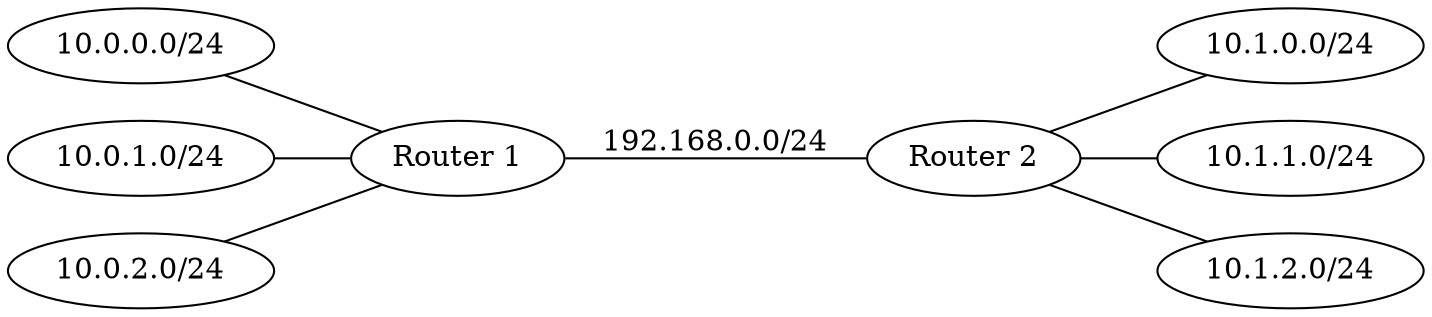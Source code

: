 digraph {
	rankdir=LR
	edge [ dir="none" ]
	anet10 [ label="10.0.0.0/24" ]
	anet11 [ label="10.0.1.0/24" ]
	anet12 [ label="10.0.2.0/24" ]
	anet20 [ label="10.1.0.0/24" ]
	anet21 [ label="10.1.1.0/24" ]
	anet22 [ label="10.1.2.0/24" ]
	arouter1 [ label="Router 1" ]
	arouter2 [ label="Router 2" ]
	anet10 -> arouter1
	anet11 -> arouter1
	anet12 -> arouter1
	arouter1 -> arouter2 [ label="192.168.0.0/24" ]
	arouter2 -> anet20
	arouter2 -> anet21
	arouter2 -> anet22
}

